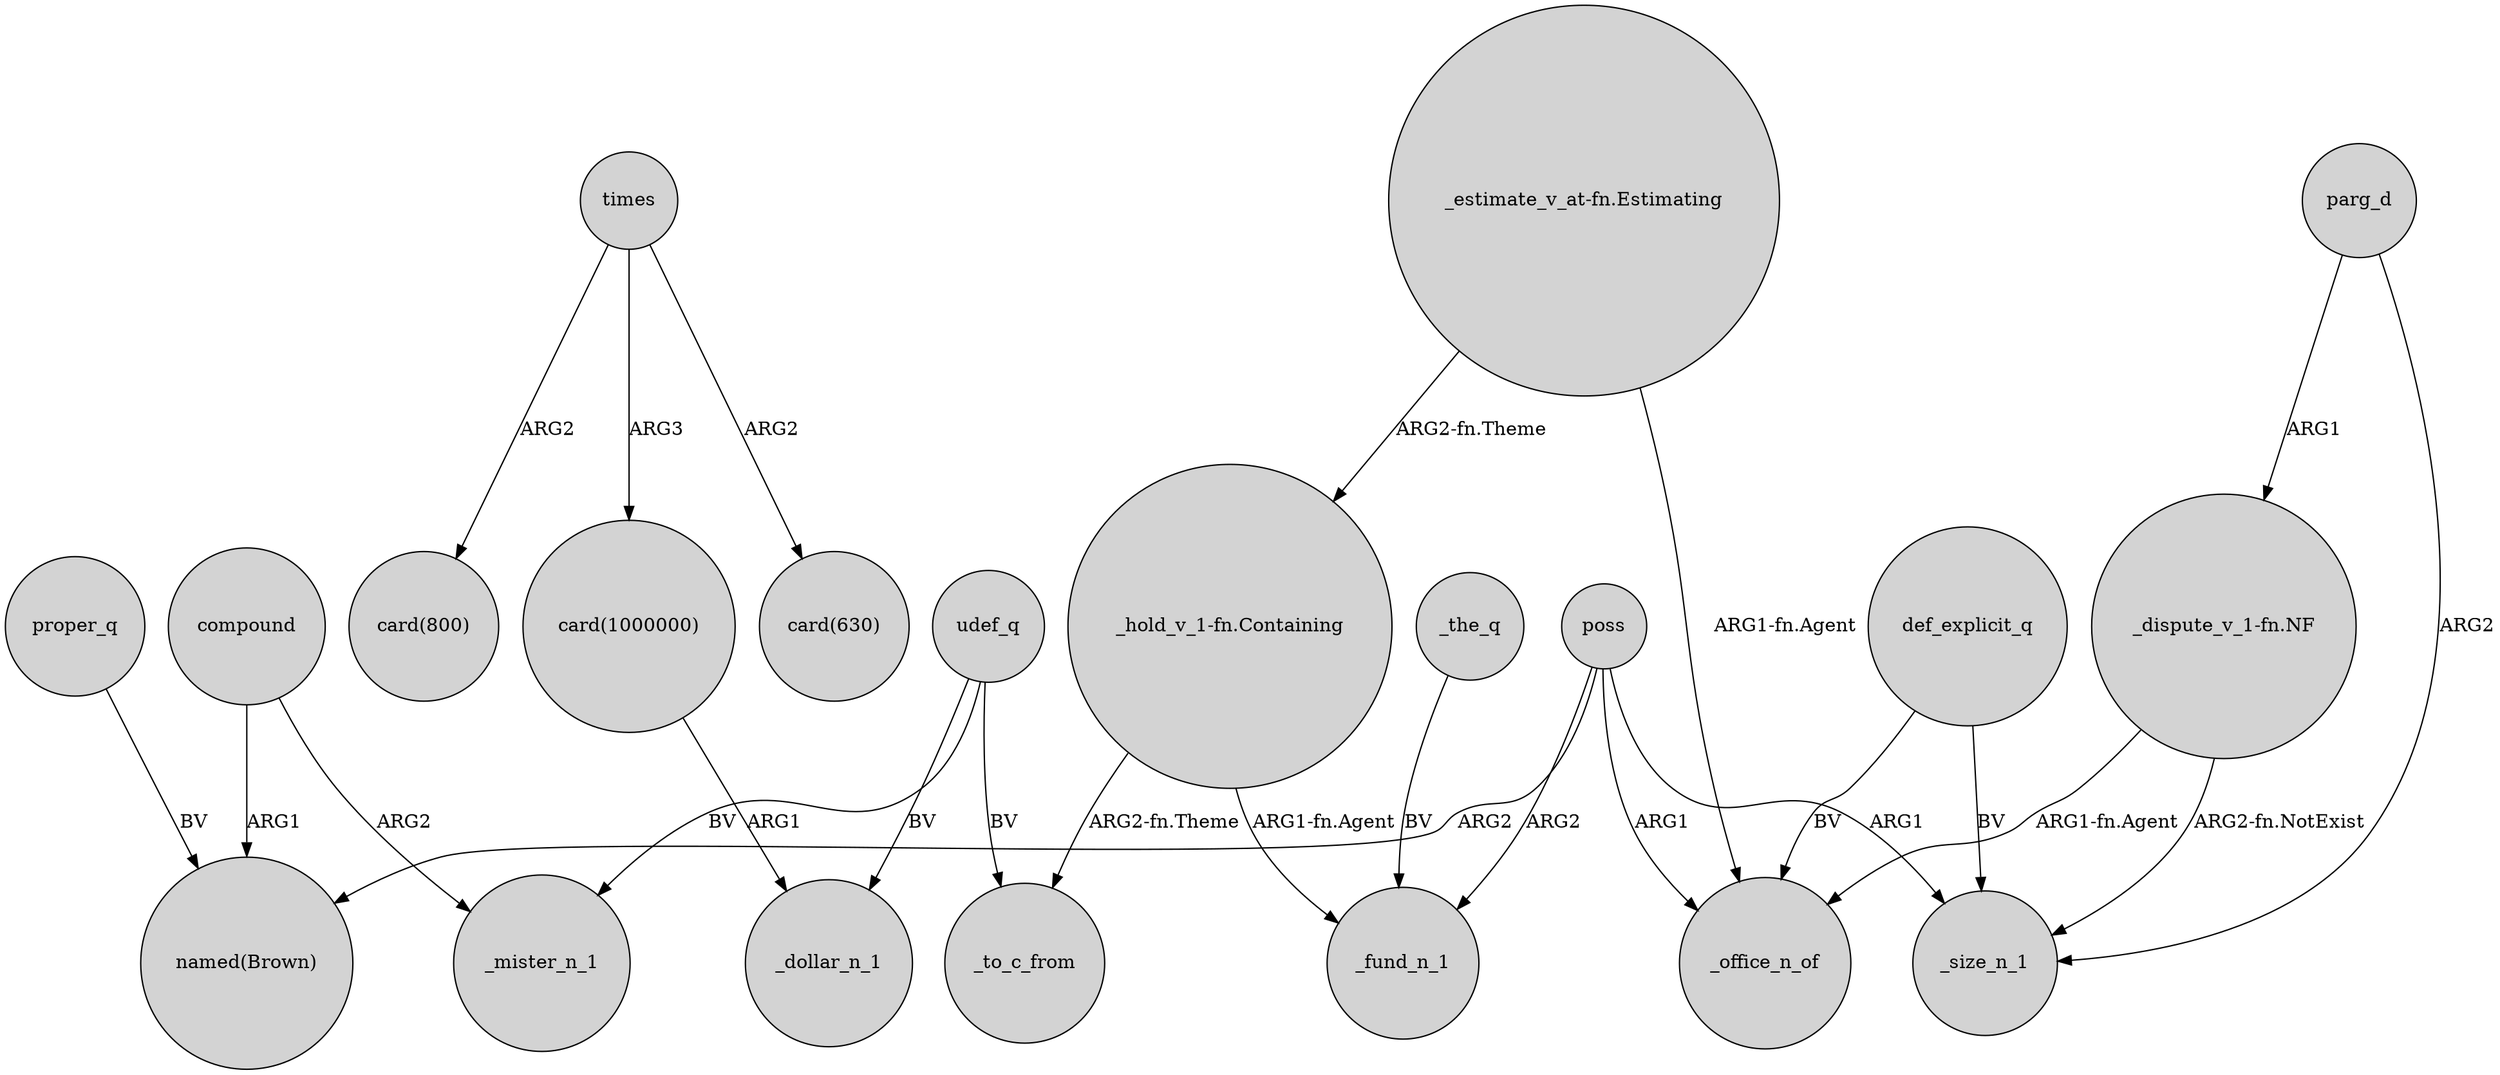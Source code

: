 digraph {
	node [shape=circle style=filled]
	poss -> "named(Brown)" [label=ARG2]
	"card(1000000)" -> _dollar_n_1 [label=ARG1]
	"_hold_v_1-fn.Containing" -> _to_c_from [label="ARG2-fn.Theme"]
	def_explicit_q -> _size_n_1 [label=BV]
	poss -> _fund_n_1 [label=ARG2]
	def_explicit_q -> _office_n_of [label=BV]
	compound -> _mister_n_1 [label=ARG2]
	udef_q -> _mister_n_1 [label=BV]
	parg_d -> _size_n_1 [label=ARG2]
	udef_q -> _to_c_from [label=BV]
	"_dispute_v_1-fn.NF" -> _office_n_of [label="ARG1-fn.Agent"]
	proper_q -> "named(Brown)" [label=BV]
	_the_q -> _fund_n_1 [label=BV]
	times -> "card(630)" [label=ARG2]
	"_estimate_v_at-fn.Estimating" -> "_hold_v_1-fn.Containing" [label="ARG2-fn.Theme"]
	"_dispute_v_1-fn.NF" -> _size_n_1 [label="ARG2-fn.NotExist"]
	times -> "card(1000000)" [label=ARG3]
	times -> "card(800)" [label=ARG2]
	"_estimate_v_at-fn.Estimating" -> _office_n_of [label="ARG1-fn.Agent"]
	poss -> _office_n_of [label=ARG1]
	"_hold_v_1-fn.Containing" -> _fund_n_1 [label="ARG1-fn.Agent"]
	poss -> _size_n_1 [label=ARG1]
	parg_d -> "_dispute_v_1-fn.NF" [label=ARG1]
	compound -> "named(Brown)" [label=ARG1]
	udef_q -> _dollar_n_1 [label=BV]
}
